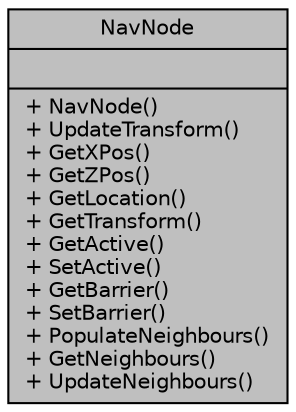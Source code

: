 digraph "NavNode"
{
 // LATEX_PDF_SIZE
  edge [fontname="Helvetica",fontsize="10",labelfontname="Helvetica",labelfontsize="10"];
  node [fontname="Helvetica",fontsize="10",shape=record];
  Node1 [label="{NavNode\n||+ NavNode()\l+ UpdateTransform()\l+ GetXPos()\l+ GetZPos()\l+ GetLocation()\l+ GetTransform()\l+ GetActive()\l+ SetActive()\l+ GetBarrier()\l+ SetBarrier()\l+ PopulateNeighbours()\l+ GetNeighbours()\l+ UpdateNeighbours()\l}",height=0.2,width=0.4,color="black", fillcolor="grey75", style="filled", fontcolor="black",tooltip=" "];
}
